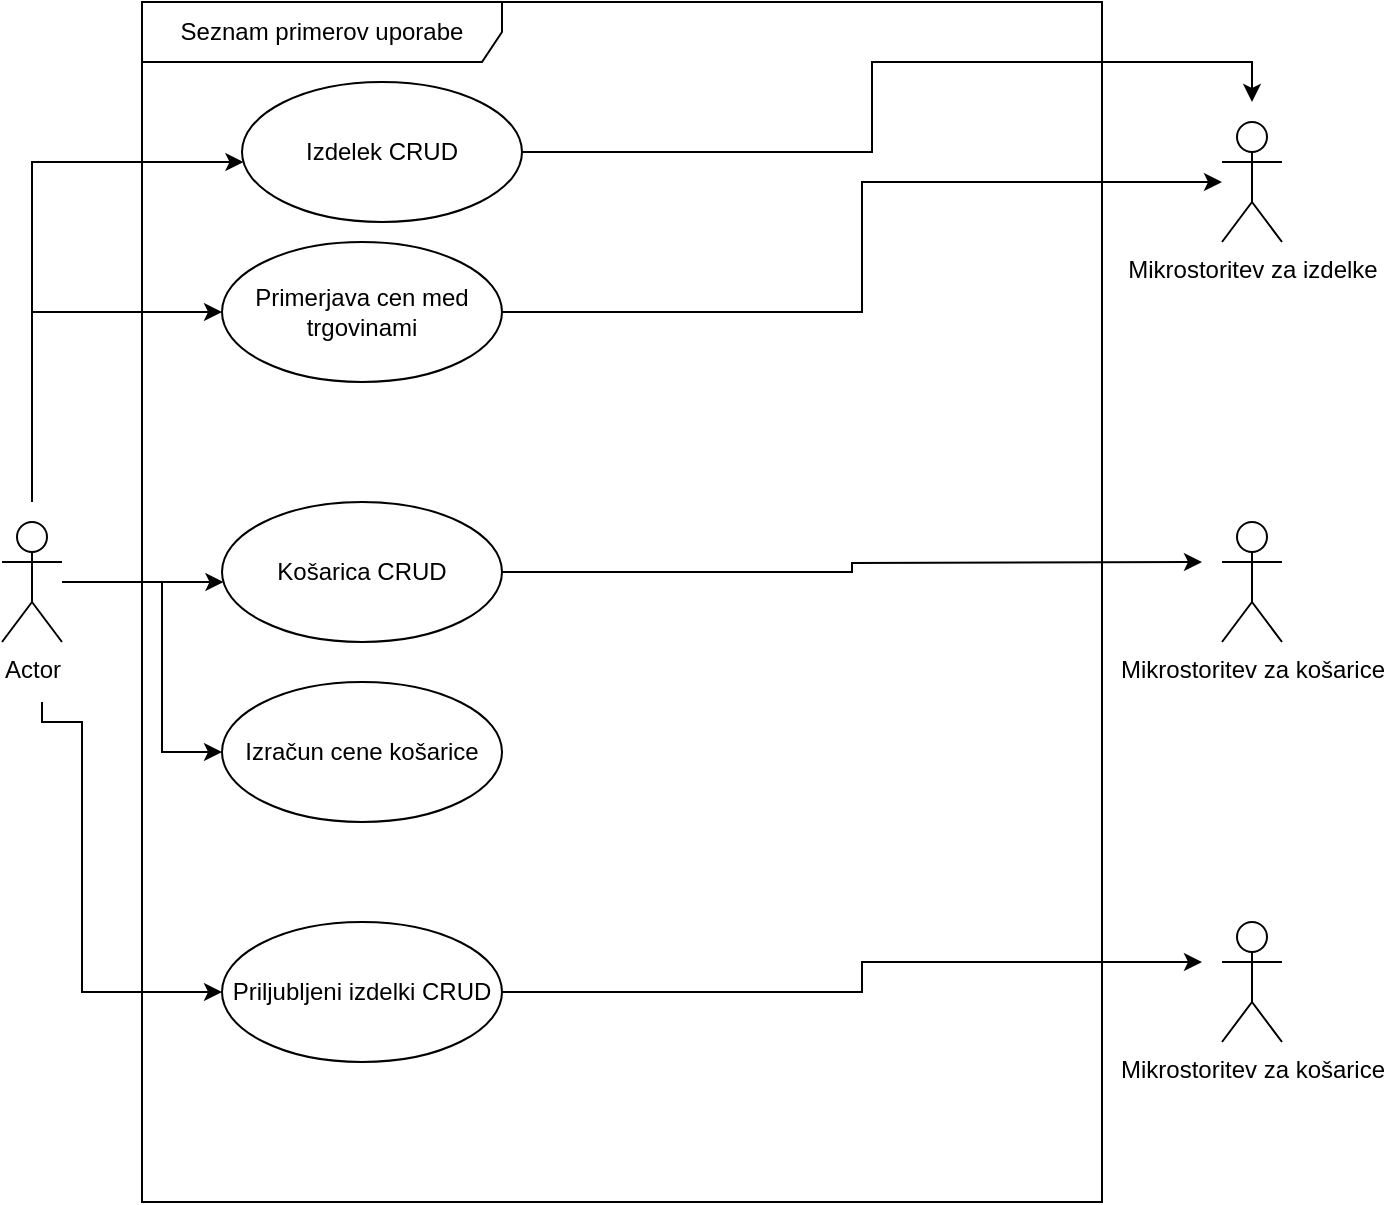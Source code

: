<mxfile version="20.4.1" type="device"><diagram id="gd0VkdhpJ_YLGHgpr9IM" name="Page-1"><mxGraphModel dx="818" dy="486" grid="1" gridSize="10" guides="1" tooltips="1" connect="1" arrows="1" fold="1" page="1" pageScale="1" pageWidth="827" pageHeight="1169" math="0" shadow="0"><root><mxCell id="0"/><mxCell id="1" parent="0"/><mxCell id="CCI2EVa-_hxPnNYPvWA9-10" style="edgeStyle=orthogonalEdgeStyle;rounded=0;orthogonalLoop=1;jettySize=auto;html=1;" edge="1" parent="1" target="CCI2EVa-_hxPnNYPvWA9-6"><mxGeometry relative="1" as="geometry"><mxPoint x="145" y="330" as="sourcePoint"/><Array as="points"><mxPoint x="145" y="160"/></Array></mxGeometry></mxCell><mxCell id="CCI2EVa-_hxPnNYPvWA9-16" style="edgeStyle=orthogonalEdgeStyle;rounded=0;orthogonalLoop=1;jettySize=auto;html=1;" edge="1" parent="1" target="CCI2EVa-_hxPnNYPvWA9-13"><mxGeometry relative="1" as="geometry"><mxPoint x="150" y="430" as="sourcePoint"/><Array as="points"><mxPoint x="150" y="440"/><mxPoint x="170" y="440"/><mxPoint x="170" y="575"/></Array></mxGeometry></mxCell><mxCell id="CCI2EVa-_hxPnNYPvWA9-19" style="edgeStyle=orthogonalEdgeStyle;rounded=0;orthogonalLoop=1;jettySize=auto;html=1;entryX=0;entryY=0.5;entryDx=0;entryDy=0;" edge="1" parent="1" target="CCI2EVa-_hxPnNYPvWA9-18"><mxGeometry relative="1" as="geometry"><mxPoint x="145" y="330" as="sourcePoint"/><Array as="points"><mxPoint x="145" y="235"/></Array></mxGeometry></mxCell><mxCell id="CCI2EVa-_hxPnNYPvWA9-22" style="edgeStyle=orthogonalEdgeStyle;rounded=0;orthogonalLoop=1;jettySize=auto;html=1;entryX=0;entryY=0.5;entryDx=0;entryDy=0;" edge="1" parent="1" target="CCI2EVa-_hxPnNYPvWA9-21"><mxGeometry relative="1" as="geometry"><mxPoint x="160" y="370" as="sourcePoint"/><Array as="points"><mxPoint x="210" y="370"/><mxPoint x="210" y="455"/></Array></mxGeometry></mxCell><mxCell id="CCI2EVa-_hxPnNYPvWA9-24" style="edgeStyle=orthogonalEdgeStyle;rounded=0;orthogonalLoop=1;jettySize=auto;html=1;" edge="1" parent="1" source="CCI2EVa-_hxPnNYPvWA9-1" target="CCI2EVa-_hxPnNYPvWA9-12"><mxGeometry relative="1" as="geometry"><Array as="points"><mxPoint x="220" y="370"/><mxPoint x="220" y="370"/></Array></mxGeometry></mxCell><mxCell id="CCI2EVa-_hxPnNYPvWA9-1" value="Actor" style="shape=umlActor;verticalLabelPosition=bottom;verticalAlign=top;html=1;" vertex="1" parent="1"><mxGeometry x="130" y="340" width="30" height="60" as="geometry"/></mxCell><mxCell id="CCI2EVa-_hxPnNYPvWA9-2" value="Seznam primerov uporabe" style="shape=umlFrame;whiteSpace=wrap;html=1;width=180;height=30;" vertex="1" parent="1"><mxGeometry x="200" y="80" width="480" height="600" as="geometry"/></mxCell><mxCell id="CCI2EVa-_hxPnNYPvWA9-3" value="Mikrostoritev za izdelke" style="shape=umlActor;verticalLabelPosition=bottom;verticalAlign=top;html=1;" vertex="1" parent="1"><mxGeometry x="740" y="140" width="30" height="60" as="geometry"/></mxCell><mxCell id="CCI2EVa-_hxPnNYPvWA9-4" value="Mikrostoritev za košarice" style="shape=umlActor;verticalLabelPosition=bottom;verticalAlign=top;html=1;" vertex="1" parent="1"><mxGeometry x="740" y="340" width="30" height="60" as="geometry"/></mxCell><mxCell id="CCI2EVa-_hxPnNYPvWA9-5" value="Mikrostoritev za košarice" style="shape=umlActor;verticalLabelPosition=bottom;verticalAlign=top;html=1;" vertex="1" parent="1"><mxGeometry x="740" y="540" width="30" height="60" as="geometry"/></mxCell><mxCell id="CCI2EVa-_hxPnNYPvWA9-11" style="edgeStyle=orthogonalEdgeStyle;rounded=0;orthogonalLoop=1;jettySize=auto;html=1;" edge="1" parent="1" source="CCI2EVa-_hxPnNYPvWA9-6"><mxGeometry relative="1" as="geometry"><mxPoint x="755" y="130" as="targetPoint"/><Array as="points"><mxPoint x="565" y="155"/><mxPoint x="565" y="110"/><mxPoint x="755" y="110"/></Array></mxGeometry></mxCell><mxCell id="CCI2EVa-_hxPnNYPvWA9-6" value="Izdelek CRUD" style="ellipse;whiteSpace=wrap;html=1;" vertex="1" parent="1"><mxGeometry x="250" y="120" width="140" height="70" as="geometry"/></mxCell><mxCell id="CCI2EVa-_hxPnNYPvWA9-15" style="edgeStyle=orthogonalEdgeStyle;rounded=0;orthogonalLoop=1;jettySize=auto;html=1;" edge="1" parent="1" source="CCI2EVa-_hxPnNYPvWA9-12"><mxGeometry relative="1" as="geometry"><mxPoint x="730" y="360" as="targetPoint"/></mxGeometry></mxCell><mxCell id="CCI2EVa-_hxPnNYPvWA9-12" value="Košarica CRUD" style="ellipse;whiteSpace=wrap;html=1;" vertex="1" parent="1"><mxGeometry x="240" y="330" width="140" height="70" as="geometry"/></mxCell><mxCell id="CCI2EVa-_hxPnNYPvWA9-17" style="edgeStyle=orthogonalEdgeStyle;rounded=0;orthogonalLoop=1;jettySize=auto;html=1;" edge="1" parent="1" source="CCI2EVa-_hxPnNYPvWA9-13"><mxGeometry relative="1" as="geometry"><mxPoint x="730" y="560" as="targetPoint"/><Array as="points"><mxPoint x="560" y="575"/><mxPoint x="560" y="560"/></Array></mxGeometry></mxCell><mxCell id="CCI2EVa-_hxPnNYPvWA9-13" value="Priljubljeni izdelki CRUD" style="ellipse;whiteSpace=wrap;html=1;" vertex="1" parent="1"><mxGeometry x="240" y="540" width="140" height="70" as="geometry"/></mxCell><mxCell id="CCI2EVa-_hxPnNYPvWA9-20" style="edgeStyle=orthogonalEdgeStyle;rounded=0;orthogonalLoop=1;jettySize=auto;html=1;" edge="1" parent="1" source="CCI2EVa-_hxPnNYPvWA9-18" target="CCI2EVa-_hxPnNYPvWA9-3"><mxGeometry relative="1" as="geometry"/></mxCell><mxCell id="CCI2EVa-_hxPnNYPvWA9-18" value="Primerjava cen med trgovinami" style="ellipse;whiteSpace=wrap;html=1;" vertex="1" parent="1"><mxGeometry x="240" y="200" width="140" height="70" as="geometry"/></mxCell><mxCell id="CCI2EVa-_hxPnNYPvWA9-21" value="Izračun cene košarice" style="ellipse;whiteSpace=wrap;html=1;" vertex="1" parent="1"><mxGeometry x="240" y="420" width="140" height="70" as="geometry"/></mxCell></root></mxGraphModel></diagram></mxfile>